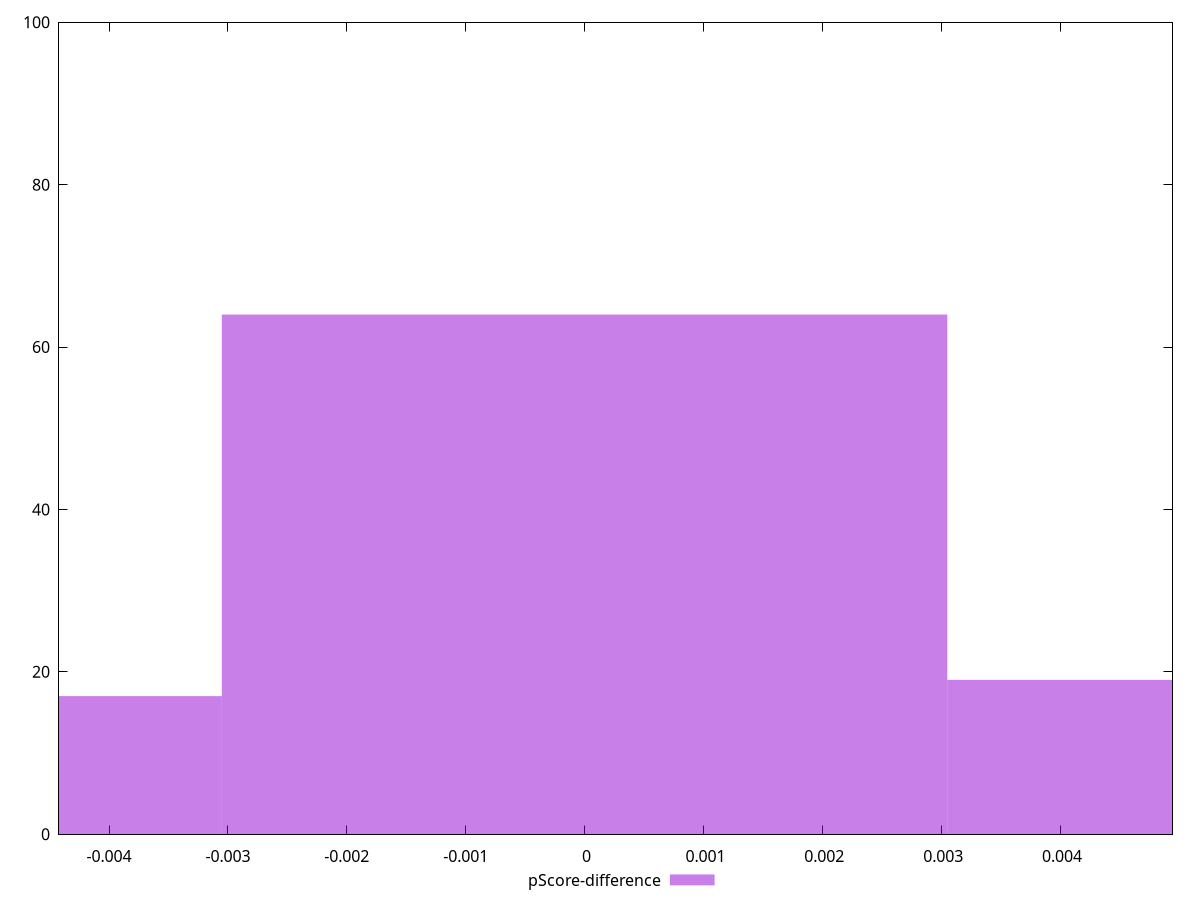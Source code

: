 reset

$pScoreDifference <<EOF
0 64
0.0061028916647523895 19
-0.0061028916647523895 17
EOF

set key outside below
set boxwidth 0.0061028916647523895
set xrange [-0.004421054947935099:0.004945674742037498]
set yrange [0:100]
set trange [0:100]
set style fill transparent solid 0.5 noborder
set terminal svg size 640, 490 enhanced background rgb 'white'
set output "reprap/first-meaningful-paint/samples/pages/pScore-difference/histogram.svg"

plot $pScoreDifference title "pScore-difference" with boxes

reset
